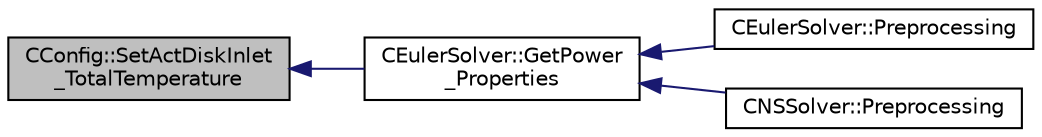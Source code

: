 digraph "CConfig::SetActDiskInlet_TotalTemperature"
{
  edge [fontname="Helvetica",fontsize="10",labelfontname="Helvetica",labelfontsize="10"];
  node [fontname="Helvetica",fontsize="10",shape=record];
  rankdir="LR";
  Node14104 [label="CConfig::SetActDiskInlet\l_TotalTemperature",height=0.2,width=0.4,color="black", fillcolor="grey75", style="filled", fontcolor="black"];
  Node14104 -> Node14105 [dir="back",color="midnightblue",fontsize="10",style="solid",fontname="Helvetica"];
  Node14105 [label="CEulerSolver::GetPower\l_Properties",height=0.2,width=0.4,color="black", fillcolor="white", style="filled",URL="$class_c_euler_solver.html#ad8b538a82e5a7a7e3903ec29954b1d07",tooltip="Compute the Fan face Mach number. "];
  Node14105 -> Node14106 [dir="back",color="midnightblue",fontsize="10",style="solid",fontname="Helvetica"];
  Node14106 [label="CEulerSolver::Preprocessing",height=0.2,width=0.4,color="black", fillcolor="white", style="filled",URL="$class_c_euler_solver.html#a8b89e1bfce33284c2d8f5f00f82f3f3f",tooltip="Compute primitive variables and their gradients. "];
  Node14105 -> Node14107 [dir="back",color="midnightblue",fontsize="10",style="solid",fontname="Helvetica"];
  Node14107 [label="CNSSolver::Preprocessing",height=0.2,width=0.4,color="black", fillcolor="white", style="filled",URL="$class_c_n_s_solver.html#a028c83d18cf8520dff2f9628d8a04e4b",tooltip="Restart residual and compute gradients. "];
}
